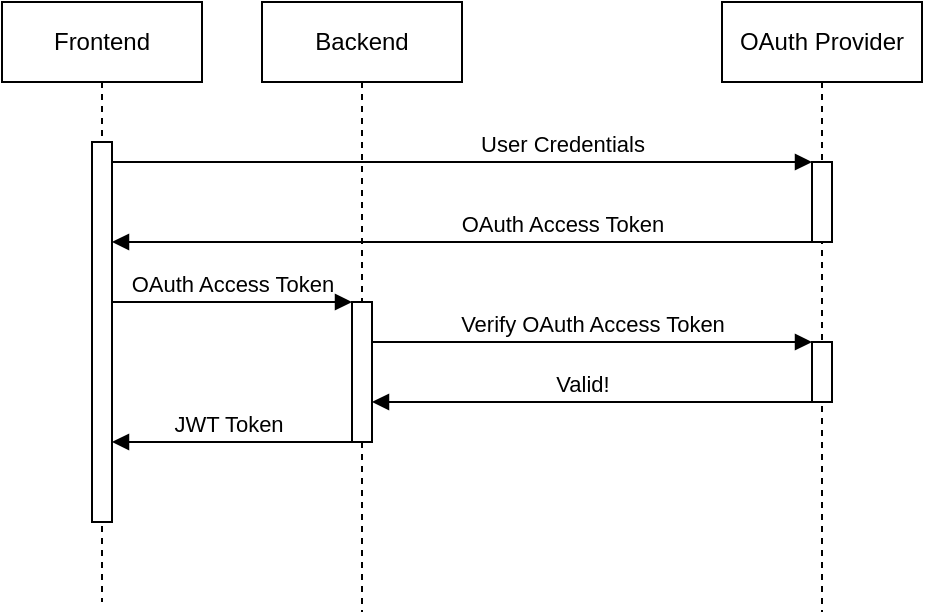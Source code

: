 <mxfile version="26.2.2">
  <diagram name="Page-1" id="2YBvvXClWsGukQMizWep">
    <mxGraphModel dx="985" dy="580" grid="1" gridSize="10" guides="1" tooltips="1" connect="1" arrows="1" fold="1" page="1" pageScale="1" pageWidth="200" pageHeight="400" math="0" shadow="0">
      <root>
        <mxCell id="0" />
        <mxCell id="1" parent="0" />
        <mxCell id="aM9ryv3xv72pqoxQDRHE-1" value="Frontend" style="shape=umlLifeline;perimeter=lifelinePerimeter;whiteSpace=wrap;html=1;container=0;dropTarget=0;collapsible=0;recursiveResize=0;outlineConnect=0;portConstraint=eastwest;newEdgeStyle={&quot;edgeStyle&quot;:&quot;elbowEdgeStyle&quot;,&quot;elbow&quot;:&quot;vertical&quot;,&quot;curved&quot;:0,&quot;rounded&quot;:0};" parent="1" vertex="1">
          <mxGeometry x="70" y="35" width="100" height="300" as="geometry" />
        </mxCell>
        <mxCell id="aM9ryv3xv72pqoxQDRHE-2" value="" style="html=1;points=[];perimeter=orthogonalPerimeter;outlineConnect=0;targetShapes=umlLifeline;portConstraint=eastwest;newEdgeStyle={&quot;edgeStyle&quot;:&quot;elbowEdgeStyle&quot;,&quot;elbow&quot;:&quot;vertical&quot;,&quot;curved&quot;:0,&quot;rounded&quot;:0};" parent="aM9ryv3xv72pqoxQDRHE-1" vertex="1">
          <mxGeometry x="45" y="70" width="10" height="190" as="geometry" />
        </mxCell>
        <mxCell id="aM9ryv3xv72pqoxQDRHE-5" value="OAuth Provider" style="shape=umlLifeline;perimeter=lifelinePerimeter;whiteSpace=wrap;html=1;container=0;dropTarget=0;collapsible=0;recursiveResize=0;outlineConnect=0;portConstraint=eastwest;newEdgeStyle={&quot;edgeStyle&quot;:&quot;elbowEdgeStyle&quot;,&quot;elbow&quot;:&quot;vertical&quot;,&quot;curved&quot;:0,&quot;rounded&quot;:0};" parent="1" vertex="1">
          <mxGeometry x="430" y="35" width="100" height="305" as="geometry" />
        </mxCell>
        <mxCell id="aM9ryv3xv72pqoxQDRHE-6" value="" style="html=1;points=[];perimeter=orthogonalPerimeter;outlineConnect=0;targetShapes=umlLifeline;portConstraint=eastwest;newEdgeStyle={&quot;edgeStyle&quot;:&quot;elbowEdgeStyle&quot;,&quot;elbow&quot;:&quot;vertical&quot;,&quot;curved&quot;:0,&quot;rounded&quot;:0};" parent="aM9ryv3xv72pqoxQDRHE-5" vertex="1">
          <mxGeometry x="45" y="80" width="10" height="40" as="geometry" />
        </mxCell>
        <mxCell id="ypgVi4HrU33PWPSShnWM-21" value="" style="html=1;points=[];perimeter=orthogonalPerimeter;outlineConnect=0;targetShapes=umlLifeline;portConstraint=eastwest;newEdgeStyle={&quot;edgeStyle&quot;:&quot;elbowEdgeStyle&quot;,&quot;elbow&quot;:&quot;vertical&quot;,&quot;curved&quot;:0,&quot;rounded&quot;:0};" vertex="1" parent="aM9ryv3xv72pqoxQDRHE-5">
          <mxGeometry x="45" y="170" width="10" height="30" as="geometry" />
        </mxCell>
        <mxCell id="aM9ryv3xv72pqoxQDRHE-7" value="User Credentials" style="html=1;verticalAlign=bottom;endArrow=block;edgeStyle=elbowEdgeStyle;elbow=vertical;curved=0;rounded=0;" parent="1" source="aM9ryv3xv72pqoxQDRHE-2" target="aM9ryv3xv72pqoxQDRHE-6" edge="1">
          <mxGeometry x="0.286" relative="1" as="geometry">
            <mxPoint x="225" y="125" as="sourcePoint" />
            <Array as="points">
              <mxPoint x="210" y="115" />
            </Array>
            <mxPoint as="offset" />
          </mxGeometry>
        </mxCell>
        <mxCell id="aM9ryv3xv72pqoxQDRHE-9" value="OAuth Access Token" style="html=1;verticalAlign=bottom;endArrow=block;edgeStyle=elbowEdgeStyle;elbow=vertical;curved=0;rounded=0;" parent="1" source="aM9ryv3xv72pqoxQDRHE-6" target="aM9ryv3xv72pqoxQDRHE-2" edge="1">
          <mxGeometry x="-0.286" relative="1" as="geometry">
            <mxPoint x="205" y="155" as="sourcePoint" />
            <Array as="points">
              <mxPoint x="220" y="155" />
            </Array>
            <mxPoint x="130" y="155" as="targetPoint" />
            <mxPoint as="offset" />
          </mxGeometry>
        </mxCell>
        <mxCell id="ypgVi4HrU33PWPSShnWM-2" value="Backend" style="shape=umlLifeline;perimeter=lifelinePerimeter;whiteSpace=wrap;html=1;container=0;dropTarget=0;collapsible=0;recursiveResize=0;outlineConnect=0;portConstraint=eastwest;newEdgeStyle={&quot;edgeStyle&quot;:&quot;elbowEdgeStyle&quot;,&quot;elbow&quot;:&quot;vertical&quot;,&quot;curved&quot;:0,&quot;rounded&quot;:0};" vertex="1" parent="1">
          <mxGeometry x="200" y="35" width="100" height="305" as="geometry" />
        </mxCell>
        <mxCell id="ypgVi4HrU33PWPSShnWM-3" value="" style="html=1;points=[];perimeter=orthogonalPerimeter;outlineConnect=0;targetShapes=umlLifeline;portConstraint=eastwest;newEdgeStyle={&quot;edgeStyle&quot;:&quot;elbowEdgeStyle&quot;,&quot;elbow&quot;:&quot;vertical&quot;,&quot;curved&quot;:0,&quot;rounded&quot;:0};" vertex="1" parent="ypgVi4HrU33PWPSShnWM-2">
          <mxGeometry x="45" y="150" width="10" height="70" as="geometry" />
        </mxCell>
        <mxCell id="ypgVi4HrU33PWPSShnWM-18" value="OAuth Access Token" style="html=1;verticalAlign=bottom;endArrow=block;edgeStyle=elbowEdgeStyle;elbow=vertical;curved=0;rounded=0;" edge="1" parent="1" source="aM9ryv3xv72pqoxQDRHE-2" target="ypgVi4HrU33PWPSShnWM-3">
          <mxGeometry relative="1" as="geometry">
            <mxPoint x="150" y="215" as="sourcePoint" />
            <Array as="points">
              <mxPoint x="160" y="185" />
              <mxPoint x="235" y="215" />
            </Array>
            <mxPoint x="500" y="215" as="targetPoint" />
            <mxPoint as="offset" />
          </mxGeometry>
        </mxCell>
        <mxCell id="ypgVi4HrU33PWPSShnWM-20" value="Verify OAuth Access Token" style="html=1;verticalAlign=bottom;endArrow=block;edgeStyle=elbowEdgeStyle;elbow=vertical;curved=0;rounded=0;" edge="1" parent="1" source="ypgVi4HrU33PWPSShnWM-3" target="ypgVi4HrU33PWPSShnWM-21">
          <mxGeometry relative="1" as="geometry">
            <mxPoint x="270" y="205" as="sourcePoint" />
            <Array as="points">
              <mxPoint x="305" y="205" />
              <mxPoint x="380" y="235" />
            </Array>
            <mxPoint x="400" y="205" as="targetPoint" />
            <mxPoint as="offset" />
          </mxGeometry>
        </mxCell>
        <mxCell id="ypgVi4HrU33PWPSShnWM-23" value="Valid!" style="html=1;verticalAlign=bottom;endArrow=block;edgeStyle=elbowEdgeStyle;elbow=vertical;curved=0;rounded=0;" edge="1" parent="1" source="ypgVi4HrU33PWPSShnWM-21" target="ypgVi4HrU33PWPSShnWM-3">
          <mxGeometry x="0.045" relative="1" as="geometry">
            <mxPoint x="470" y="235" as="sourcePoint" />
            <Array as="points">
              <mxPoint x="320" y="235" />
            </Array>
            <mxPoint x="270" y="235" as="targetPoint" />
            <mxPoint as="offset" />
          </mxGeometry>
        </mxCell>
        <mxCell id="ypgVi4HrU33PWPSShnWM-24" value="JWT Token" style="html=1;verticalAlign=bottom;endArrow=block;edgeStyle=elbowEdgeStyle;elbow=vertical;curved=0;rounded=0;" edge="1" parent="1" source="ypgVi4HrU33PWPSShnWM-3" target="aM9ryv3xv72pqoxQDRHE-2">
          <mxGeometry x="0.045" relative="1" as="geometry">
            <mxPoint x="260" y="185" as="sourcePoint" />
            <Array as="points">
              <mxPoint x="195" y="255" />
            </Array>
            <mxPoint x="130" y="205" as="targetPoint" />
            <mxPoint as="offset" />
          </mxGeometry>
        </mxCell>
      </root>
    </mxGraphModel>
  </diagram>
</mxfile>

